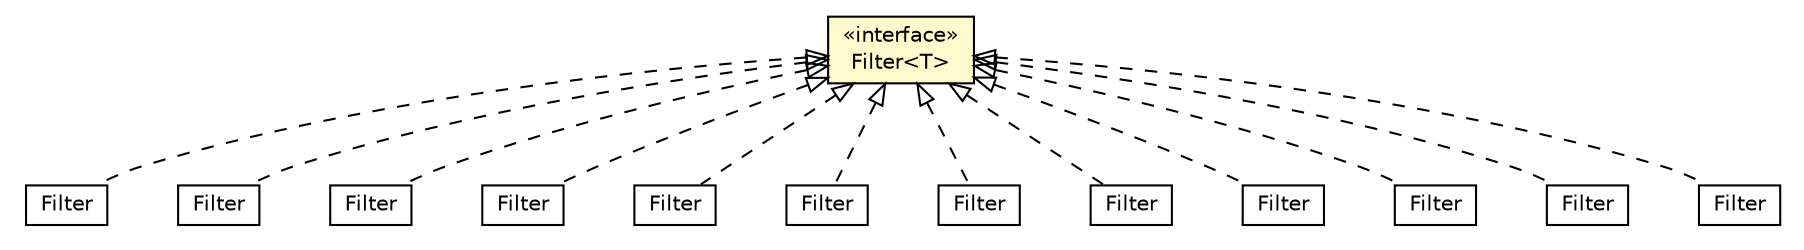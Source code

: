 #!/usr/local/bin/dot
#
# Class diagram 
# Generated by UMLGraph version R5_6-24-gf6e263 (http://www.umlgraph.org/)
#

digraph G {
	edge [fontname="Helvetica",fontsize=10,labelfontname="Helvetica",labelfontsize=10];
	node [fontname="Helvetica",fontsize=10,shape=plaintext];
	nodesep=0.25;
	ranksep=0.5;
	// org.qiweb.api.filters.Filter<T>
	c13044 [label=<<table title="org.qiweb.api.filters.Filter" border="0" cellborder="1" cellspacing="0" cellpadding="2" port="p" bgcolor="lemonChiffon" href="./Filter.html">
		<tr><td><table border="0" cellspacing="0" cellpadding="1">
<tr><td align="center" balign="center"> &#171;interface&#187; </td></tr>
<tr><td align="center" balign="center"> Filter&lt;T&gt; </td></tr>
		</table></td></tr>
		</table>>, URL="./Filter.html", fontname="Helvetica", fontcolor="black", fontsize=10.0];
	// org.qiweb.filters.AcceptContentTypes.Filter
	c13102 [label=<<table title="org.qiweb.filters.AcceptContentTypes.Filter" border="0" cellborder="1" cellspacing="0" cellpadding="2" port="p" href="../../filters/AcceptContentTypes.Filter.html">
		<tr><td><table border="0" cellspacing="0" cellpadding="1">
<tr><td align="center" balign="center"> Filter </td></tr>
		</table></td></tr>
		</table>>, URL="../../filters/AcceptContentTypes.Filter.html", fontname="Helvetica", fontcolor="black", fontsize=10.0];
	// org.qiweb.filters.Cached.Filter
	c13104 [label=<<table title="org.qiweb.filters.Cached.Filter" border="0" cellborder="1" cellspacing="0" cellpadding="2" port="p" href="../../filters/Cached.Filter.html">
		<tr><td><table border="0" cellspacing="0" cellpadding="1">
<tr><td align="center" balign="center"> Filter </td></tr>
		</table></td></tr>
		</table>>, URL="../../filters/Cached.Filter.html", fontname="Helvetica", fontcolor="black", fontsize=10.0];
	// org.qiweb.filters.ContentSecurityPolicy.Filter
	c13106 [label=<<table title="org.qiweb.filters.ContentSecurityPolicy.Filter" border="0" cellborder="1" cellspacing="0" cellpadding="2" port="p" href="../../filters/ContentSecurityPolicy.Filter.html">
		<tr><td><table border="0" cellspacing="0" cellpadding="1">
<tr><td align="center" balign="center"> Filter </td></tr>
		</table></td></tr>
		</table>>, URL="../../filters/ContentSecurityPolicy.Filter.html", fontname="Helvetica", fontcolor="black", fontsize=10.0];
	// org.qiweb.filters.DoNotTrack.Filter
	c13110 [label=<<table title="org.qiweb.filters.DoNotTrack.Filter" border="0" cellborder="1" cellspacing="0" cellpadding="2" port="p" href="../../filters/DoNotTrack.Filter.html">
		<tr><td><table border="0" cellspacing="0" cellpadding="1">
<tr><td align="center" balign="center"> Filter </td></tr>
		</table></td></tr>
		</table>>, URL="../../filters/DoNotTrack.Filter.html", fontname="Helvetica", fontcolor="black", fontsize=10.0];
	// org.qiweb.filters.HSTS.Filter
	c13112 [label=<<table title="org.qiweb.filters.HSTS.Filter" border="0" cellborder="1" cellspacing="0" cellpadding="2" port="p" href="../../filters/HSTS.Filter.html">
		<tr><td><table border="0" cellspacing="0" cellpadding="1">
<tr><td align="center" balign="center"> Filter </td></tr>
		</table></td></tr>
		</table>>, URL="../../filters/HSTS.Filter.html", fontname="Helvetica", fontcolor="black", fontsize=10.0];
	// org.qiweb.filters.LogIfSlow.Filter
	c13114 [label=<<table title="org.qiweb.filters.LogIfSlow.Filter" border="0" cellborder="1" cellspacing="0" cellpadding="2" port="p" href="../../filters/LogIfSlow.Filter.html">
		<tr><td><table border="0" cellspacing="0" cellpadding="1">
<tr><td align="center" balign="center"> Filter </td></tr>
		</table></td></tr>
		</table>>, URL="../../filters/LogIfSlow.Filter.html", fontname="Helvetica", fontcolor="black", fontsize=10.0];
	// org.qiweb.filters.NeverCached.Filter
	c13116 [label=<<table title="org.qiweb.filters.NeverCached.Filter" border="0" cellborder="1" cellspacing="0" cellpadding="2" port="p" href="../../filters/NeverCached.Filter.html">
		<tr><td><table border="0" cellspacing="0" cellpadding="1">
<tr><td align="center" balign="center"> Filter </td></tr>
		</table></td></tr>
		</table>>, URL="../../filters/NeverCached.Filter.html", fontname="Helvetica", fontcolor="black", fontsize=10.0];
	// org.qiweb.filters.RemoveHeaders.Filter
	c13118 [label=<<table title="org.qiweb.filters.RemoveHeaders.Filter" border="0" cellborder="1" cellspacing="0" cellpadding="2" port="p" href="../../filters/RemoveHeaders.Filter.html">
		<tr><td><table border="0" cellspacing="0" cellpadding="1">
<tr><td align="center" balign="center"> Filter </td></tr>
		</table></td></tr>
		</table>>, URL="../../filters/RemoveHeaders.Filter.html", fontname="Helvetica", fontcolor="black", fontsize=10.0];
	// org.qiweb.filters.SetHeader.Filter
	c13120 [label=<<table title="org.qiweb.filters.SetHeader.Filter" border="0" cellborder="1" cellspacing="0" cellpadding="2" port="p" href="../../filters/SetHeader.Filter.html">
		<tr><td><table border="0" cellspacing="0" cellpadding="1">
<tr><td align="center" balign="center"> Filter </td></tr>
		</table></td></tr>
		</table>>, URL="../../filters/SetHeader.Filter.html", fontname="Helvetica", fontcolor="black", fontsize=10.0];
	// org.qiweb.filters.XContentTypeOptions.Filter
	c13123 [label=<<table title="org.qiweb.filters.XContentTypeOptions.Filter" border="0" cellborder="1" cellspacing="0" cellpadding="2" port="p" href="../../filters/XContentTypeOptions.Filter.html">
		<tr><td><table border="0" cellspacing="0" cellpadding="1">
<tr><td align="center" balign="center"> Filter </td></tr>
		</table></td></tr>
		</table>>, URL="../../filters/XContentTypeOptions.Filter.html", fontname="Helvetica", fontcolor="black", fontsize=10.0];
	// org.qiweb.filters.XFrameOptions.Filter
	c13125 [label=<<table title="org.qiweb.filters.XFrameOptions.Filter" border="0" cellborder="1" cellspacing="0" cellpadding="2" port="p" href="../../filters/XFrameOptions.Filter.html">
		<tr><td><table border="0" cellspacing="0" cellpadding="1">
<tr><td align="center" balign="center"> Filter </td></tr>
		</table></td></tr>
		</table>>, URL="../../filters/XFrameOptions.Filter.html", fontname="Helvetica", fontcolor="black", fontsize=10.0];
	// org.qiweb.filters.XXSSProtection.Filter
	c13127 [label=<<table title="org.qiweb.filters.XXSSProtection.Filter" border="0" cellborder="1" cellspacing="0" cellpadding="2" port="p" href="../../filters/XXSSProtection.Filter.html">
		<tr><td><table border="0" cellspacing="0" cellpadding="1">
<tr><td align="center" balign="center"> Filter </td></tr>
		</table></td></tr>
		</table>>, URL="../../filters/XXSSProtection.Filter.html", fontname="Helvetica", fontcolor="black", fontsize=10.0];
	//org.qiweb.filters.AcceptContentTypes.Filter implements org.qiweb.api.filters.Filter<T>
	c13044:p -> c13102:p [dir=back,arrowtail=empty,style=dashed];
	//org.qiweb.filters.Cached.Filter implements org.qiweb.api.filters.Filter<T>
	c13044:p -> c13104:p [dir=back,arrowtail=empty,style=dashed];
	//org.qiweb.filters.ContentSecurityPolicy.Filter implements org.qiweb.api.filters.Filter<T>
	c13044:p -> c13106:p [dir=back,arrowtail=empty,style=dashed];
	//org.qiweb.filters.DoNotTrack.Filter implements org.qiweb.api.filters.Filter<T>
	c13044:p -> c13110:p [dir=back,arrowtail=empty,style=dashed];
	//org.qiweb.filters.HSTS.Filter implements org.qiweb.api.filters.Filter<T>
	c13044:p -> c13112:p [dir=back,arrowtail=empty,style=dashed];
	//org.qiweb.filters.LogIfSlow.Filter implements org.qiweb.api.filters.Filter<T>
	c13044:p -> c13114:p [dir=back,arrowtail=empty,style=dashed];
	//org.qiweb.filters.NeverCached.Filter implements org.qiweb.api.filters.Filter<T>
	c13044:p -> c13116:p [dir=back,arrowtail=empty,style=dashed];
	//org.qiweb.filters.RemoveHeaders.Filter implements org.qiweb.api.filters.Filter<T>
	c13044:p -> c13118:p [dir=back,arrowtail=empty,style=dashed];
	//org.qiweb.filters.SetHeader.Filter implements org.qiweb.api.filters.Filter<T>
	c13044:p -> c13120:p [dir=back,arrowtail=empty,style=dashed];
	//org.qiweb.filters.XContentTypeOptions.Filter implements org.qiweb.api.filters.Filter<T>
	c13044:p -> c13123:p [dir=back,arrowtail=empty,style=dashed];
	//org.qiweb.filters.XFrameOptions.Filter implements org.qiweb.api.filters.Filter<T>
	c13044:p -> c13125:p [dir=back,arrowtail=empty,style=dashed];
	//org.qiweb.filters.XXSSProtection.Filter implements org.qiweb.api.filters.Filter<T>
	c13044:p -> c13127:p [dir=back,arrowtail=empty,style=dashed];
}

